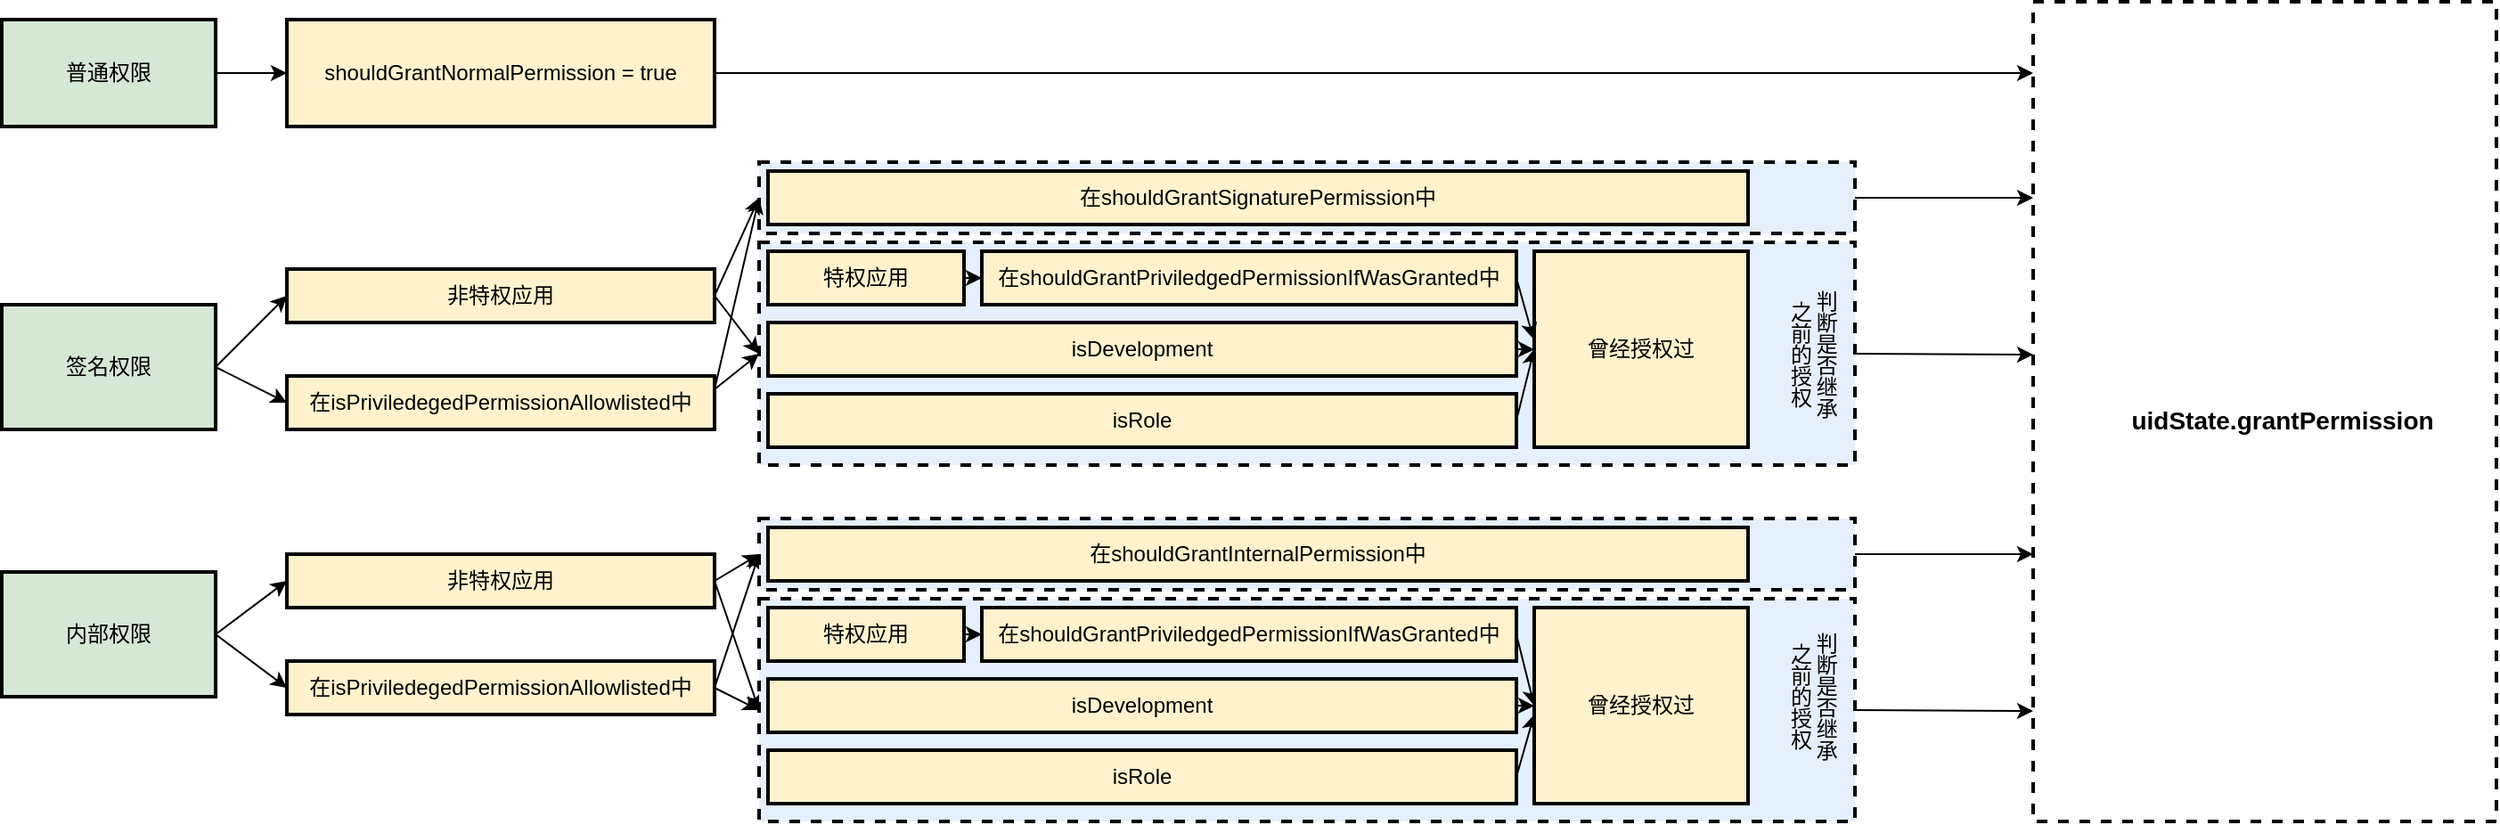 <mxfile>
    <diagram id="X6wfKJfI7ujWrwP7Jx5_" name="第 1 页">
        <mxGraphModel dx="1698" dy="1139" grid="1" gridSize="10" guides="1" tooltips="1" connect="1" arrows="1" fold="1" page="1" pageScale="1" pageWidth="827" pageHeight="1169" math="0" shadow="0">
            <root>
                <mxCell id="0"/>
                <mxCell id="1" parent="0"/>
                <mxCell id="85" style="edgeStyle=none;html=1;exitX=1;exitY=0.5;exitDx=0;exitDy=0;" parent="1" source="35" edge="1">
                    <mxGeometry relative="1" as="geometry">
                        <mxPoint x="1200" y="430" as="targetPoint"/>
                    </mxGeometry>
                </mxCell>
                <mxCell id="35" value="" style="rounded=0;whiteSpace=wrap;html=1;strokeWidth=2;dashed=1;fillColor=#E5F0FF;" parent="1" vertex="1">
                    <mxGeometry x="485" y="410" width="615" height="40" as="geometry"/>
                </mxCell>
                <mxCell id="86" style="edgeStyle=none;html=1;exitX=1;exitY=0.5;exitDx=0;exitDy=0;" parent="1" source="34" edge="1">
                    <mxGeometry relative="1" as="geometry">
                        <mxPoint x="1200" y="518" as="targetPoint"/>
                    </mxGeometry>
                </mxCell>
                <mxCell id="34" value="" style="rounded=0;whiteSpace=wrap;html=1;dashed=1;strokeWidth=2;fillColor=#E5F0FF;" parent="1" vertex="1">
                    <mxGeometry x="485" y="455" width="615" height="125" as="geometry"/>
                </mxCell>
                <mxCell id="27" style="edgeStyle=none;html=1;exitX=1;exitY=0.5;exitDx=0;exitDy=0;entryX=0;entryY=0.5;entryDx=0;entryDy=0;" parent="1" source="6" target="7" edge="1">
                    <mxGeometry relative="1" as="geometry"/>
                </mxCell>
                <mxCell id="6" value="普通权限" style="rounded=0;whiteSpace=wrap;html=1;fillColor=#d5e8d4;strokeColor=#000000;strokeWidth=2;" parent="1" vertex="1">
                    <mxGeometry x="60" y="330" width="120" height="60" as="geometry"/>
                </mxCell>
                <mxCell id="84" style="edgeStyle=none;html=1;exitX=1;exitY=0.5;exitDx=0;exitDy=0;" parent="1" source="7" edge="1">
                    <mxGeometry relative="1" as="geometry">
                        <mxPoint x="1200" y="360" as="targetPoint"/>
                    </mxGeometry>
                </mxCell>
                <mxCell id="7" value="shouldGrantNormalPermission = true" style="rounded=0;whiteSpace=wrap;html=1;fillColor=#fff2cc;strokeColor=#000000;strokeWidth=2;" parent="1" vertex="1">
                    <mxGeometry x="220" y="330" width="240" height="60" as="geometry"/>
                </mxCell>
                <mxCell id="54" style="edgeStyle=none;html=1;exitX=1;exitY=0.5;exitDx=0;exitDy=0;entryX=0;entryY=0.5;entryDx=0;entryDy=0;" parent="1" source="9" target="10" edge="1">
                    <mxGeometry relative="1" as="geometry"/>
                </mxCell>
                <mxCell id="55" style="edgeStyle=none;html=1;exitX=1;exitY=0.5;exitDx=0;exitDy=0;entryX=0;entryY=0.5;entryDx=0;entryDy=0;" parent="1" source="9" target="11" edge="1">
                    <mxGeometry relative="1" as="geometry"/>
                </mxCell>
                <mxCell id="9" value="签名权限" style="rounded=0;whiteSpace=wrap;html=1;fillColor=#d5e8d4;strokeColor=#000000;strokeWidth=2;" parent="1" vertex="1">
                    <mxGeometry x="60" y="490" width="120" height="70" as="geometry"/>
                </mxCell>
                <mxCell id="44" style="edgeStyle=none;html=1;exitX=1;exitY=0.5;exitDx=0;exitDy=0;entryX=0;entryY=0.5;entryDx=0;entryDy=0;" parent="1" source="10" target="35" edge="1">
                    <mxGeometry relative="1" as="geometry"/>
                </mxCell>
                <mxCell id="45" style="edgeStyle=none;html=1;exitX=1;exitY=0.5;exitDx=0;exitDy=0;entryX=0;entryY=0.5;entryDx=0;entryDy=0;" parent="1" source="10" target="34" edge="1">
                    <mxGeometry relative="1" as="geometry"/>
                </mxCell>
                <mxCell id="10" value="非特权应用" style="rounded=0;whiteSpace=wrap;html=1;fillColor=#fff2cc;strokeColor=#000000;strokeWidth=2;" parent="1" vertex="1">
                    <mxGeometry x="220" y="470" width="240" height="30" as="geometry"/>
                </mxCell>
                <mxCell id="46" style="edgeStyle=none;html=1;exitX=1;exitY=0.25;exitDx=0;exitDy=0;entryX=0;entryY=0.5;entryDx=0;entryDy=0;" parent="1" source="11" target="35" edge="1">
                    <mxGeometry relative="1" as="geometry"/>
                </mxCell>
                <mxCell id="47" style="edgeStyle=none;html=1;exitX=1;exitY=0.25;exitDx=0;exitDy=0;entryX=0;entryY=0.5;entryDx=0;entryDy=0;" parent="1" source="11" target="34" edge="1">
                    <mxGeometry relative="1" as="geometry"/>
                </mxCell>
                <mxCell id="11" value="在isPriviledegedPermissionAllowlisted中" style="rounded=0;whiteSpace=wrap;html=1;fillColor=#fff2cc;strokeColor=#000000;strokeWidth=2;" parent="1" vertex="1">
                    <mxGeometry x="220" y="530" width="240" height="30" as="geometry"/>
                </mxCell>
                <mxCell id="12" value="在shouldGrantSignaturePermission中" style="rounded=0;whiteSpace=wrap;html=1;fillColor=#fff2cc;strokeColor=#000000;strokeWidth=2;" parent="1" vertex="1">
                    <mxGeometry x="490" y="415" width="550" height="30" as="geometry"/>
                </mxCell>
                <mxCell id="63" style="edgeStyle=none;html=1;exitX=1;exitY=0.5;exitDx=0;exitDy=0;" parent="1" source="13" target="14" edge="1">
                    <mxGeometry relative="1" as="geometry"/>
                </mxCell>
                <mxCell id="13" value="特权应用" style="rounded=0;whiteSpace=wrap;html=1;fillColor=#fff2cc;strokeColor=#000000;strokeWidth=2;" parent="1" vertex="1">
                    <mxGeometry x="490" y="460" width="110" height="30" as="geometry"/>
                </mxCell>
                <mxCell id="14" value="在shouldGrantPriviledgedPermissionIfWasGranted中" style="rounded=0;whiteSpace=wrap;html=1;fillColor=#fff2cc;strokeColor=#000000;strokeWidth=2;" parent="1" vertex="1">
                    <mxGeometry x="610" y="460" width="300" height="30" as="geometry"/>
                </mxCell>
                <mxCell id="65" style="edgeStyle=none;html=1;exitX=1;exitY=0.5;exitDx=0;exitDy=0;" parent="1" source="15" edge="1">
                    <mxGeometry relative="1" as="geometry">
                        <mxPoint x="920" y="515.167" as="targetPoint"/>
                    </mxGeometry>
                </mxCell>
                <mxCell id="15" value="isDevelopment" style="rounded=0;whiteSpace=wrap;html=1;fillColor=#fff2cc;strokeColor=#000000;strokeWidth=2;" parent="1" vertex="1">
                    <mxGeometry x="490" y="500" width="420" height="30" as="geometry"/>
                </mxCell>
                <mxCell id="66" style="edgeStyle=none;html=1;exitX=1;exitY=0.5;exitDx=0;exitDy=0;entryX=0;entryY=0.5;entryDx=0;entryDy=0;" parent="1" source="16" target="17" edge="1">
                    <mxGeometry relative="1" as="geometry"/>
                </mxCell>
                <mxCell id="16" value="isRole" style="rounded=0;whiteSpace=wrap;html=1;fillColor=#fff2cc;strokeColor=#000000;strokeWidth=2;" parent="1" vertex="1">
                    <mxGeometry x="490" y="540" width="420" height="30" as="geometry"/>
                </mxCell>
                <mxCell id="17" value="曾经授权过" style="rounded=0;whiteSpace=wrap;html=1;fillColor=#fff2cc;strokeColor=#000000;strokeWidth=2;" parent="1" vertex="1">
                    <mxGeometry x="920" y="460" width="120" height="110" as="geometry"/>
                </mxCell>
                <mxCell id="30" style="edgeStyle=none;html=1;exitX=1;exitY=0.5;exitDx=0;exitDy=0;entryX=0;entryY=0.5;entryDx=0;entryDy=0;" parent="1" source="18" target="19" edge="1">
                    <mxGeometry relative="1" as="geometry">
                        <Array as="points"/>
                    </mxGeometry>
                </mxCell>
                <mxCell id="31" style="edgeStyle=none;html=1;exitX=1;exitY=0.5;exitDx=0;exitDy=0;entryX=0;entryY=0.5;entryDx=0;entryDy=0;" parent="1" source="18" target="20" edge="1">
                    <mxGeometry relative="1" as="geometry">
                        <Array as="points"/>
                    </mxGeometry>
                </mxCell>
                <mxCell id="18" value="内部权限" style="rounded=0;whiteSpace=wrap;html=1;fillColor=#d5e8d4;strokeColor=#000000;strokeWidth=2;" parent="1" vertex="1">
                    <mxGeometry x="60" y="640" width="120" height="70" as="geometry"/>
                </mxCell>
                <mxCell id="48" style="edgeStyle=none;html=1;exitX=1;exitY=0.5;exitDx=0;exitDy=0;entryX=0;entryY=0.5;entryDx=0;entryDy=0;" parent="1" source="19" target="36" edge="1">
                    <mxGeometry relative="1" as="geometry"/>
                </mxCell>
                <mxCell id="49" style="edgeStyle=none;html=1;exitX=1;exitY=0.5;exitDx=0;exitDy=0;entryX=0;entryY=0.5;entryDx=0;entryDy=0;" parent="1" source="19" target="37" edge="1">
                    <mxGeometry relative="1" as="geometry"/>
                </mxCell>
                <mxCell id="19" value="非特权应用" style="rounded=0;whiteSpace=wrap;html=1;fillColor=#fff2cc;strokeColor=#000000;strokeWidth=2;" parent="1" vertex="1">
                    <mxGeometry x="220" y="630" width="240" height="30" as="geometry"/>
                </mxCell>
                <mxCell id="50" style="edgeStyle=none;html=1;exitX=1;exitY=0.5;exitDx=0;exitDy=0;entryX=0;entryY=0.5;entryDx=0;entryDy=0;" parent="1" source="20" target="36" edge="1">
                    <mxGeometry relative="1" as="geometry"/>
                </mxCell>
                <mxCell id="53" style="edgeStyle=none;html=1;exitX=1;exitY=0.5;exitDx=0;exitDy=0;entryX=0;entryY=0.5;entryDx=0;entryDy=0;" parent="1" source="20" target="37" edge="1">
                    <mxGeometry relative="1" as="geometry"/>
                </mxCell>
                <mxCell id="20" value="在isPriviledegedPermissionAllowlisted中" style="rounded=0;whiteSpace=wrap;html=1;fillColor=#fff2cc;strokeColor=#000000;strokeWidth=2;" parent="1" vertex="1">
                    <mxGeometry x="220" y="690" width="240" height="30" as="geometry"/>
                </mxCell>
                <mxCell id="87" style="edgeStyle=none;html=1;exitX=1;exitY=0.5;exitDx=0;exitDy=0;" parent="1" source="36" edge="1">
                    <mxGeometry relative="1" as="geometry">
                        <mxPoint x="1200" y="630" as="targetPoint"/>
                    </mxGeometry>
                </mxCell>
                <mxCell id="36" value="" style="rounded=0;whiteSpace=wrap;html=1;strokeWidth=2;dashed=1;fillColor=#E5F0FF;" parent="1" vertex="1">
                    <mxGeometry x="485" y="610" width="615" height="40" as="geometry"/>
                </mxCell>
                <mxCell id="88" style="edgeStyle=none;html=1;exitX=1;exitY=0.5;exitDx=0;exitDy=0;" parent="1" source="37" edge="1">
                    <mxGeometry relative="1" as="geometry">
                        <mxPoint x="1200" y="718" as="targetPoint"/>
                    </mxGeometry>
                </mxCell>
                <mxCell id="37" value="" style="rounded=0;whiteSpace=wrap;html=1;strokeWidth=2;dashed=1;fillColor=#E5F0FF;" parent="1" vertex="1">
                    <mxGeometry x="485" y="655" width="615" height="125" as="geometry"/>
                </mxCell>
                <mxCell id="38" value="在shouldGrantInternalPermission中" style="rounded=0;whiteSpace=wrap;html=1;fillColor=#fff2cc;strokeColor=#000000;strokeWidth=2;" parent="1" vertex="1">
                    <mxGeometry x="490" y="615" width="550" height="30" as="geometry"/>
                </mxCell>
                <mxCell id="67" style="edgeStyle=none;html=1;exitX=1;exitY=0.5;exitDx=0;exitDy=0;entryX=0;entryY=0.5;entryDx=0;entryDy=0;" parent="1" source="39" target="40" edge="1">
                    <mxGeometry relative="1" as="geometry"/>
                </mxCell>
                <mxCell id="39" value="特权应用" style="rounded=0;whiteSpace=wrap;html=1;fillColor=#fff2cc;strokeColor=#000000;strokeWidth=2;" parent="1" vertex="1">
                    <mxGeometry x="490" y="660" width="110" height="30" as="geometry"/>
                </mxCell>
                <mxCell id="68" style="edgeStyle=none;html=1;exitX=1;exitY=0.5;exitDx=0;exitDy=0;entryX=0;entryY=0.5;entryDx=0;entryDy=0;" parent="1" source="40" target="43" edge="1">
                    <mxGeometry relative="1" as="geometry"/>
                </mxCell>
                <mxCell id="40" value="在shouldGrantPriviledgedPermissionIfWasGranted中" style="rounded=0;whiteSpace=wrap;html=1;fillColor=#fff2cc;strokeColor=#000000;strokeWidth=2;" parent="1" vertex="1">
                    <mxGeometry x="610" y="660" width="300" height="30" as="geometry"/>
                </mxCell>
                <mxCell id="69" style="edgeStyle=none;html=1;exitX=1;exitY=0.5;exitDx=0;exitDy=0;" parent="1" source="41" edge="1">
                    <mxGeometry relative="1" as="geometry">
                        <mxPoint x="920" y="715.167" as="targetPoint"/>
                    </mxGeometry>
                </mxCell>
                <mxCell id="41" value="isDevelopment" style="rounded=0;whiteSpace=wrap;html=1;fillColor=#fff2cc;strokeColor=#000000;strokeWidth=2;" parent="1" vertex="1">
                    <mxGeometry x="490" y="700" width="420" height="30" as="geometry"/>
                </mxCell>
                <mxCell id="70" style="edgeStyle=none;html=1;exitX=1;exitY=0.5;exitDx=0;exitDy=0;" parent="1" source="42" edge="1">
                    <mxGeometry relative="1" as="geometry">
                        <mxPoint x="920" y="720" as="targetPoint"/>
                    </mxGeometry>
                </mxCell>
                <mxCell id="42" value="isRole" style="rounded=0;whiteSpace=wrap;html=1;fillColor=#fff2cc;strokeColor=#000000;strokeWidth=2;" parent="1" vertex="1">
                    <mxGeometry x="490" y="740" width="420" height="30" as="geometry"/>
                </mxCell>
                <mxCell id="43" value="曾经授权过" style="rounded=0;whiteSpace=wrap;html=1;fillColor=#fff2cc;strokeColor=#000000;strokeWidth=2;" parent="1" vertex="1">
                    <mxGeometry x="920" y="660" width="120" height="110" as="geometry"/>
                </mxCell>
                <mxCell id="64" style="edgeStyle=none;html=1;exitX=1;exitY=0.5;exitDx=0;exitDy=0;entryX=-0.003;entryY=0.449;entryDx=0;entryDy=0;entryPerimeter=0;" parent="1" source="14" target="17" edge="1">
                    <mxGeometry relative="1" as="geometry"/>
                </mxCell>
                <mxCell id="71" value="判断是否继承&lt;div&gt;之前的授权&lt;/div&gt;" style="text;html=1;align=center;verticalAlign=middle;whiteSpace=wrap;rounded=0;textDirection=vertical-rl;" parent="1" vertex="1">
                    <mxGeometry x="1060" y="462.5" width="30" height="110" as="geometry"/>
                </mxCell>
                <mxCell id="72" value="判断是否继承&lt;div&gt;之前的授权&lt;/div&gt;" style="text;html=1;align=center;verticalAlign=middle;whiteSpace=wrap;rounded=0;textDirection=vertical-rl;" parent="1" vertex="1">
                    <mxGeometry x="1060" y="655" width="30" height="110" as="geometry"/>
                </mxCell>
                <mxCell id="89" value="" style="rounded=0;whiteSpace=wrap;html=1;strokeWidth=2;dashed=1;" parent="1" vertex="1">
                    <mxGeometry x="1200" y="320" width="260" height="460" as="geometry"/>
                </mxCell>
                <mxCell id="73" value="uidState.grantPermission" style="text;html=1;align=center;verticalAlign=middle;whiteSpace=wrap;rounded=0;fontSize=14;fontStyle=1" parent="1" vertex="1">
                    <mxGeometry x="1250" y="540" width="180" height="30" as="geometry"/>
                </mxCell>
            </root>
        </mxGraphModel>
    </diagram>
</mxfile>